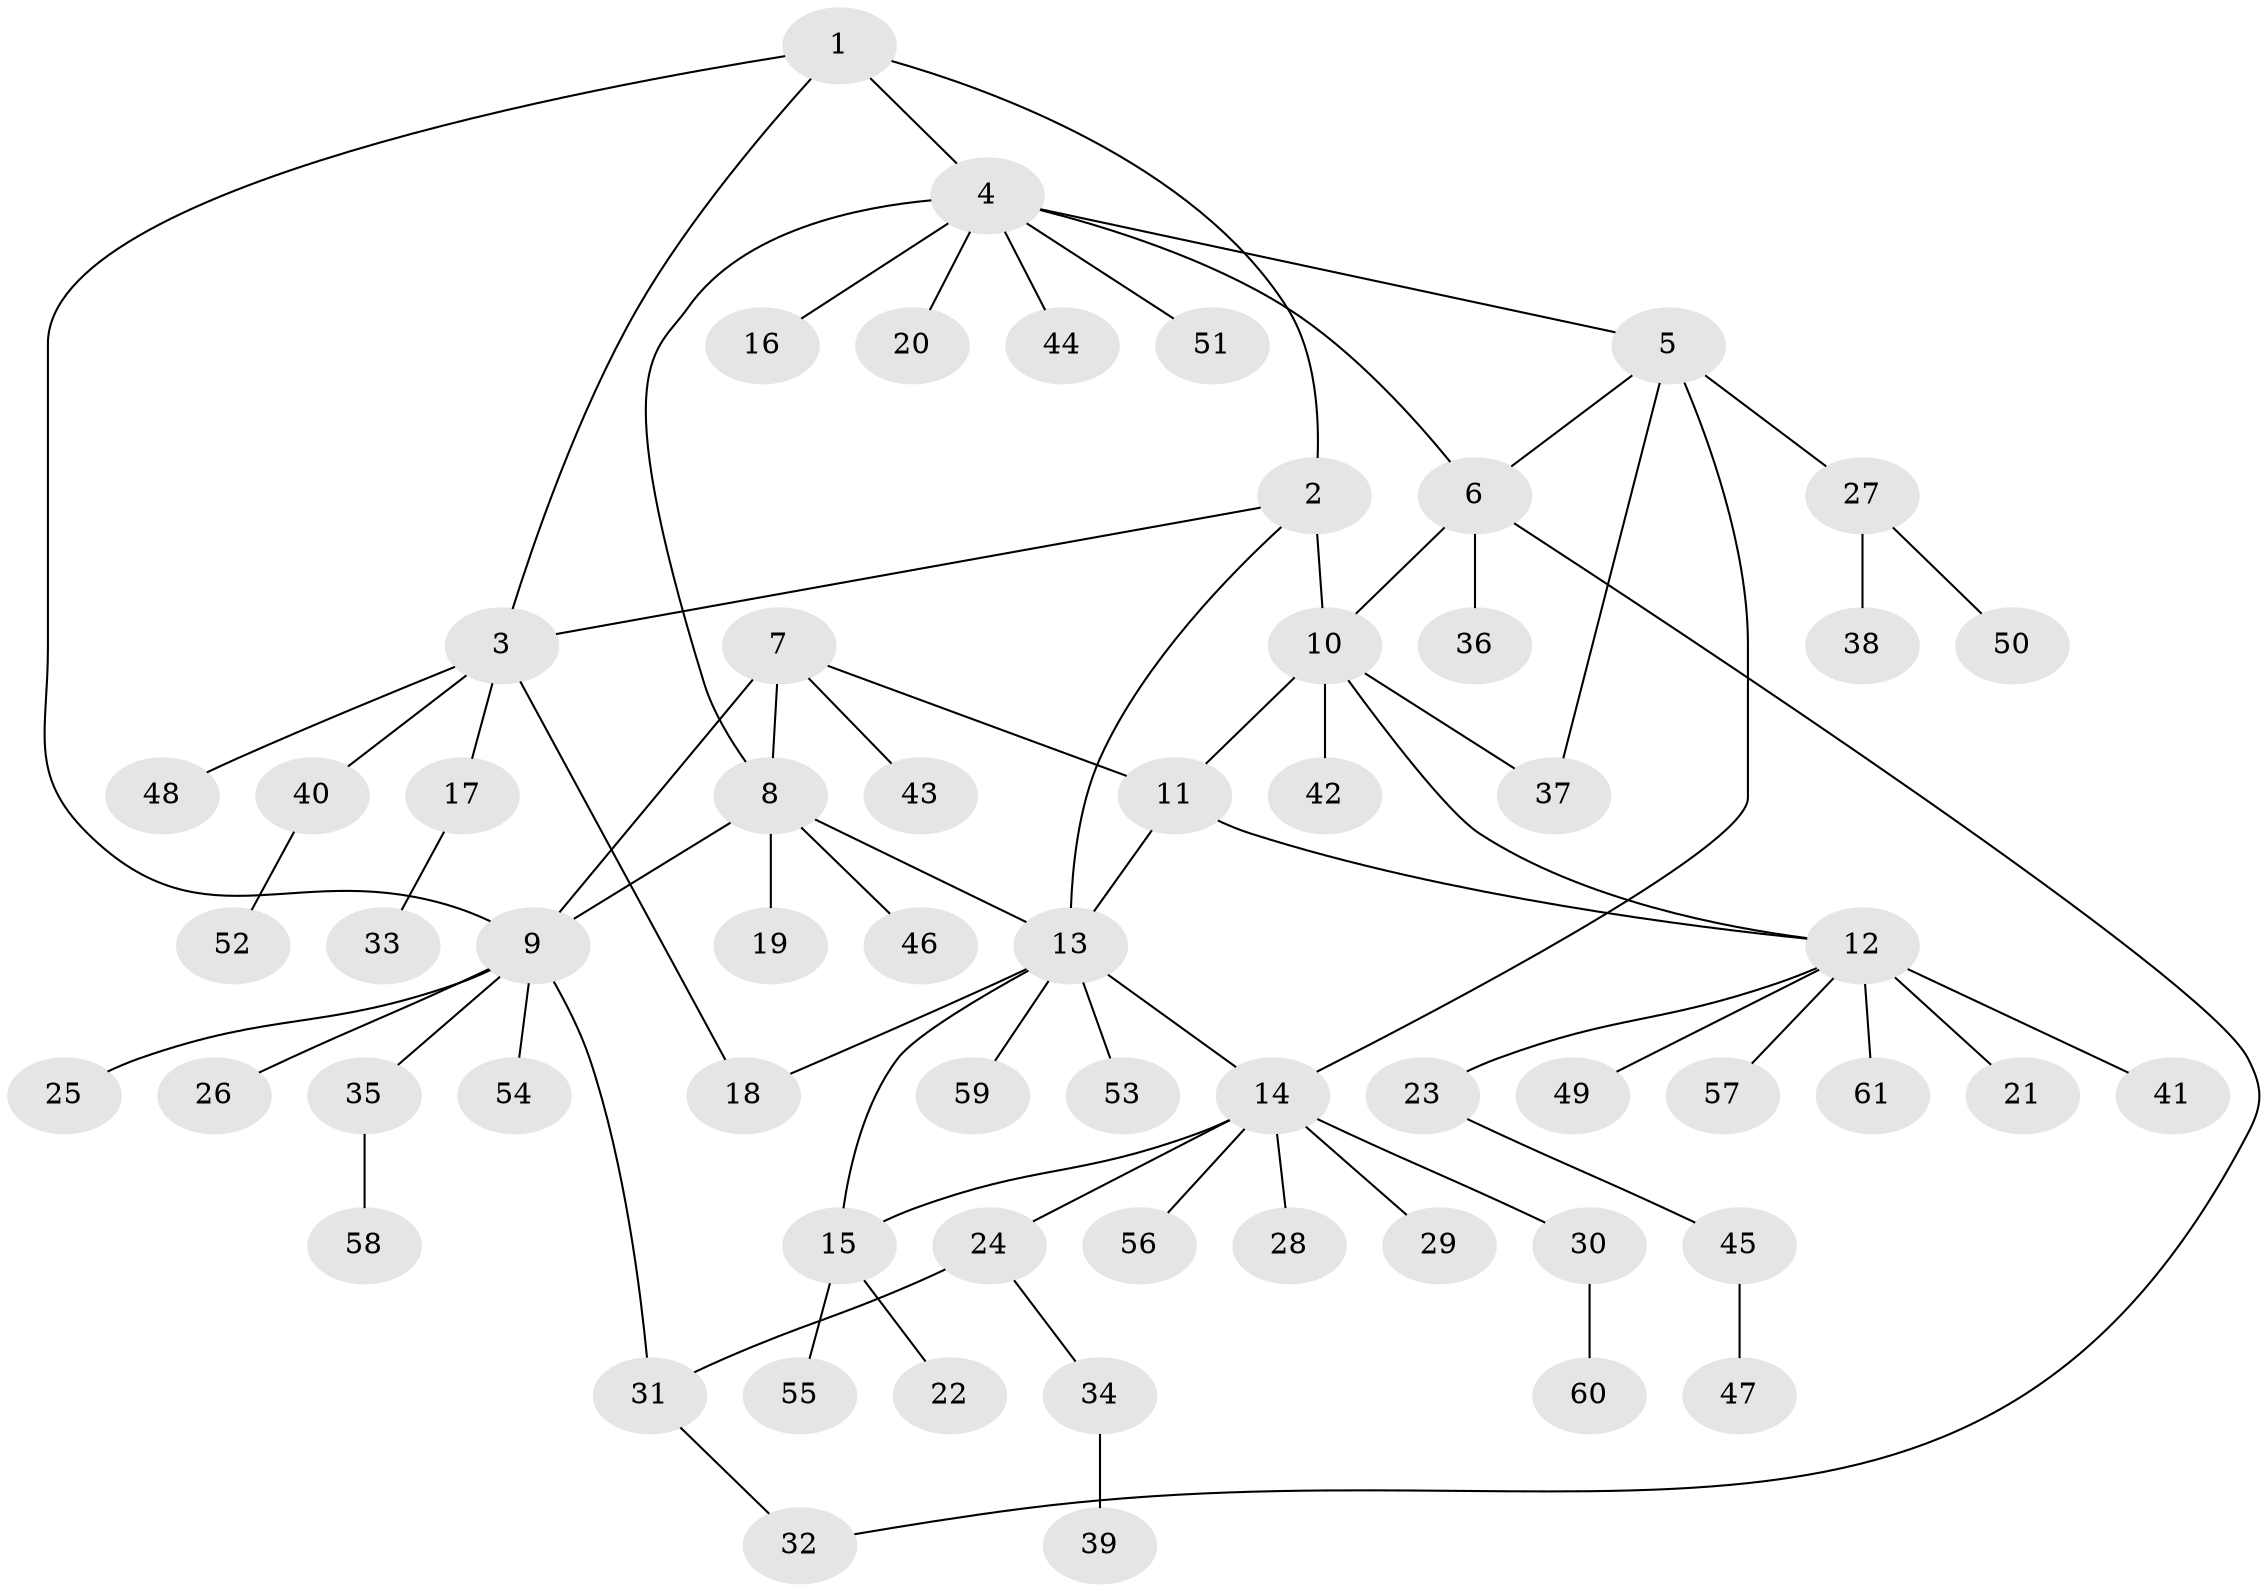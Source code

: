 // coarse degree distribution, {7: 0.044444444444444446, 8: 0.022222222222222223, 11: 0.022222222222222223, 5: 0.06666666666666667, 9: 0.044444444444444446, 4: 0.044444444444444446, 1: 0.6666666666666666, 2: 0.08888888888888889}
// Generated by graph-tools (version 1.1) at 2025/24/03/03/25 07:24:17]
// undirected, 61 vertices, 75 edges
graph export_dot {
graph [start="1"]
  node [color=gray90,style=filled];
  1;
  2;
  3;
  4;
  5;
  6;
  7;
  8;
  9;
  10;
  11;
  12;
  13;
  14;
  15;
  16;
  17;
  18;
  19;
  20;
  21;
  22;
  23;
  24;
  25;
  26;
  27;
  28;
  29;
  30;
  31;
  32;
  33;
  34;
  35;
  36;
  37;
  38;
  39;
  40;
  41;
  42;
  43;
  44;
  45;
  46;
  47;
  48;
  49;
  50;
  51;
  52;
  53;
  54;
  55;
  56;
  57;
  58;
  59;
  60;
  61;
  1 -- 2;
  1 -- 3;
  1 -- 4;
  1 -- 9;
  2 -- 3;
  2 -- 10;
  2 -- 13;
  3 -- 17;
  3 -- 18;
  3 -- 40;
  3 -- 48;
  4 -- 5;
  4 -- 6;
  4 -- 8;
  4 -- 16;
  4 -- 20;
  4 -- 44;
  4 -- 51;
  5 -- 6;
  5 -- 14;
  5 -- 27;
  5 -- 37;
  6 -- 10;
  6 -- 32;
  6 -- 36;
  7 -- 8;
  7 -- 9;
  7 -- 11;
  7 -- 43;
  8 -- 9;
  8 -- 13;
  8 -- 19;
  8 -- 46;
  9 -- 25;
  9 -- 26;
  9 -- 31;
  9 -- 35;
  9 -- 54;
  10 -- 11;
  10 -- 12;
  10 -- 37;
  10 -- 42;
  11 -- 12;
  11 -- 13;
  12 -- 21;
  12 -- 23;
  12 -- 41;
  12 -- 49;
  12 -- 57;
  12 -- 61;
  13 -- 14;
  13 -- 15;
  13 -- 18;
  13 -- 53;
  13 -- 59;
  14 -- 15;
  14 -- 24;
  14 -- 28;
  14 -- 29;
  14 -- 30;
  14 -- 56;
  15 -- 22;
  15 -- 55;
  17 -- 33;
  23 -- 45;
  24 -- 31;
  24 -- 34;
  27 -- 38;
  27 -- 50;
  30 -- 60;
  31 -- 32;
  34 -- 39;
  35 -- 58;
  40 -- 52;
  45 -- 47;
}
